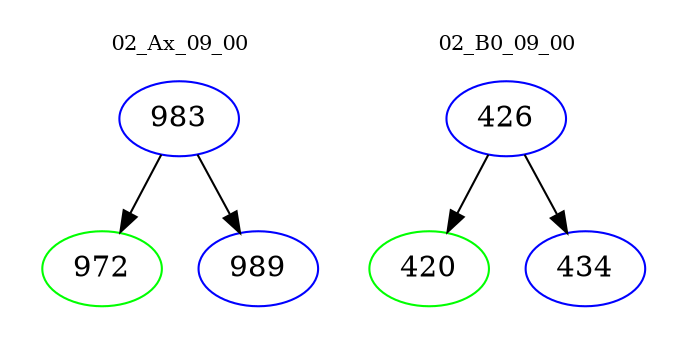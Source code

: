 digraph{
subgraph cluster_0 {
color = white
label = "02_Ax_09_00";
fontsize=10;
T0_983 [label="983", color="blue"]
T0_983 -> T0_972 [color="black"]
T0_972 [label="972", color="green"]
T0_983 -> T0_989 [color="black"]
T0_989 [label="989", color="blue"]
}
subgraph cluster_1 {
color = white
label = "02_B0_09_00";
fontsize=10;
T1_426 [label="426", color="blue"]
T1_426 -> T1_420 [color="black"]
T1_420 [label="420", color="green"]
T1_426 -> T1_434 [color="black"]
T1_434 [label="434", color="blue"]
}
}
